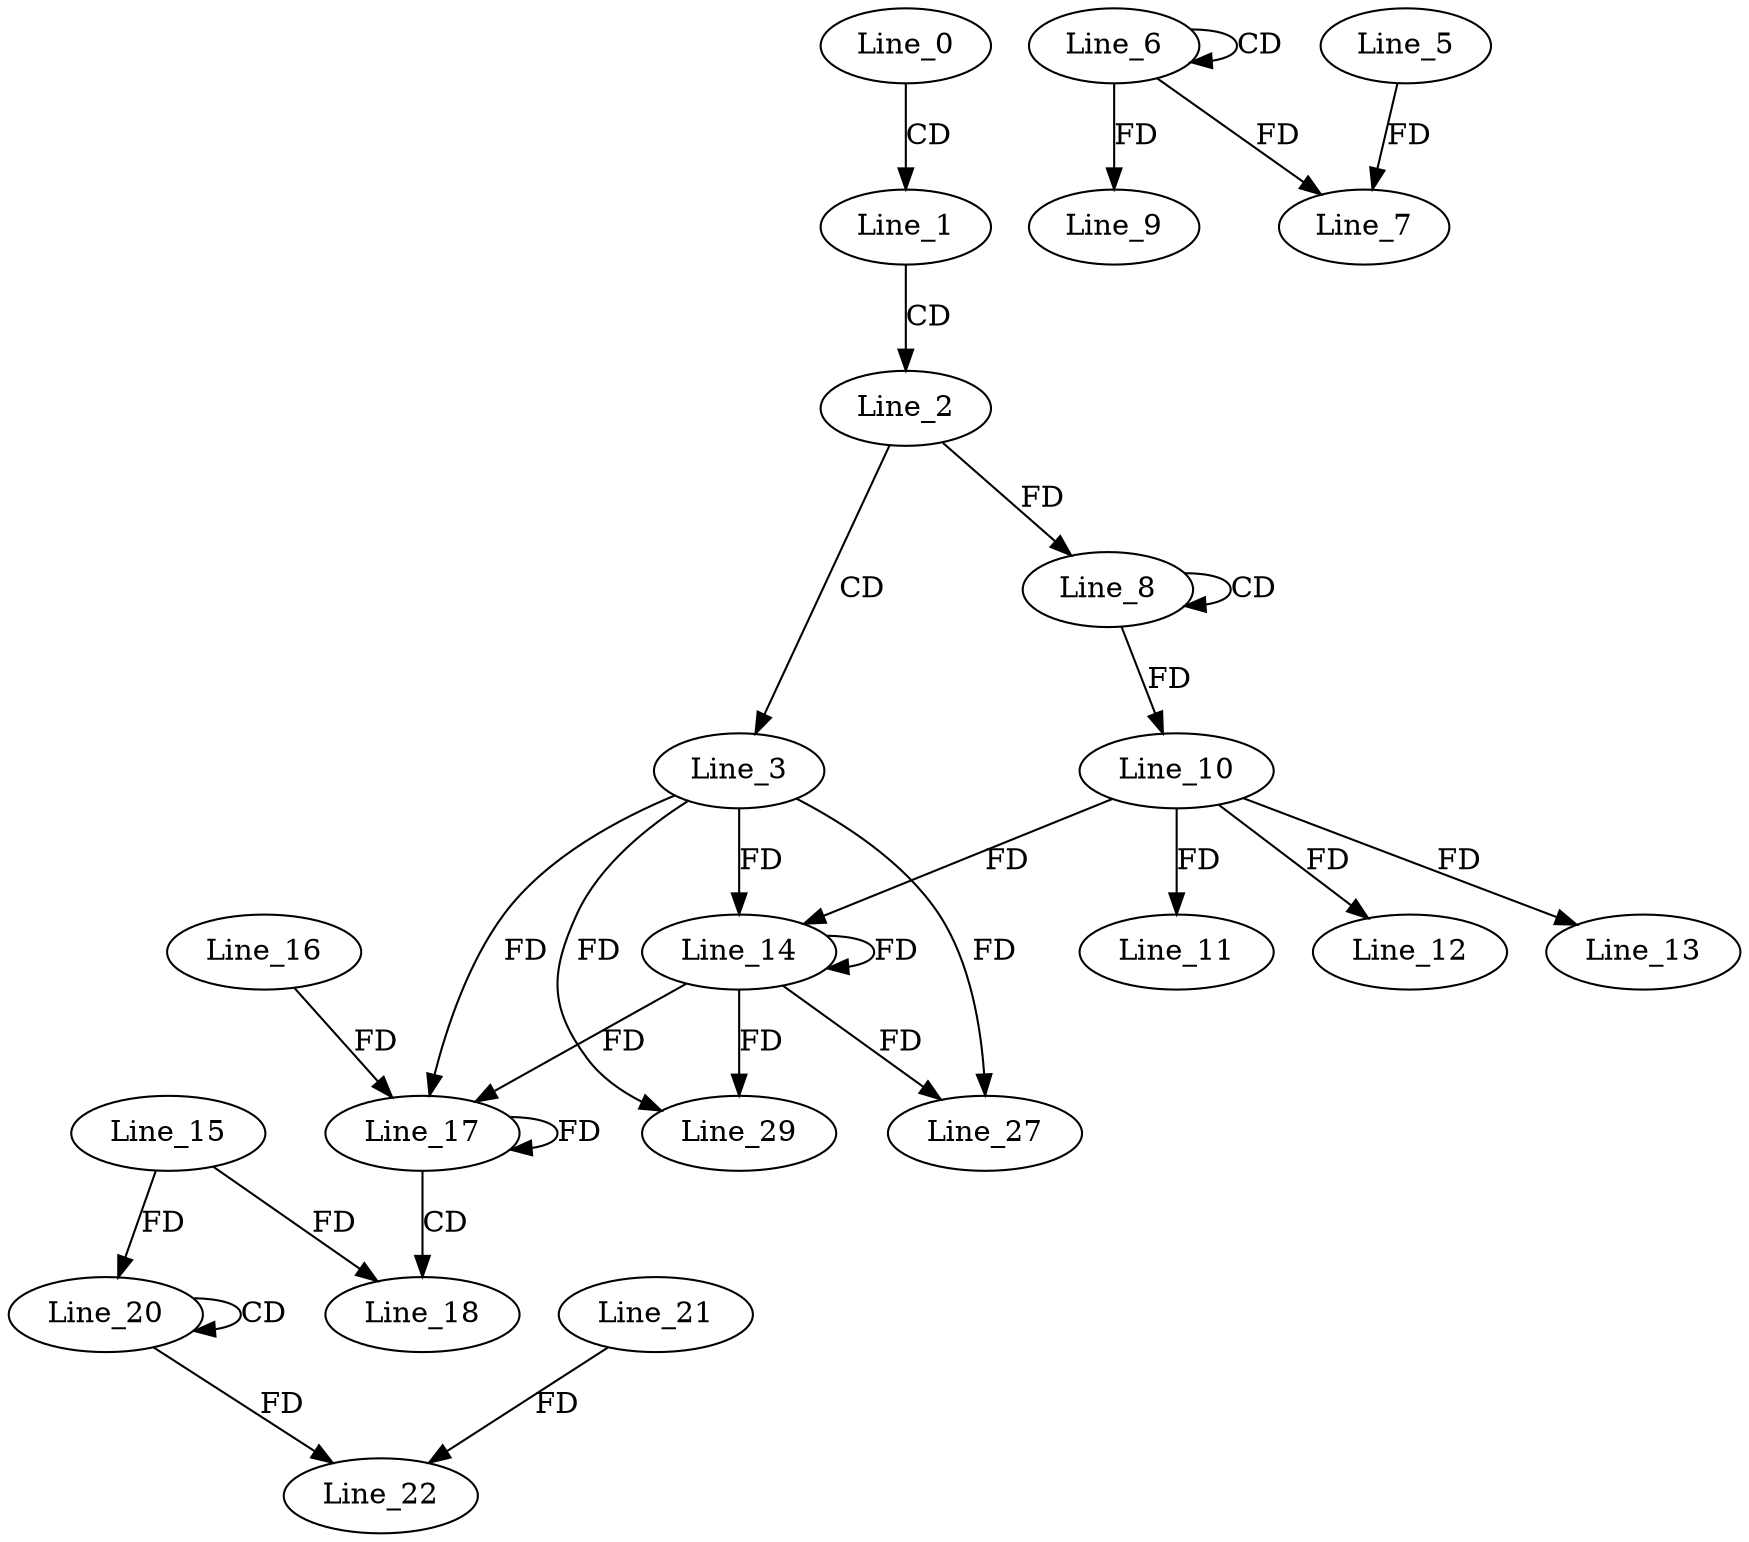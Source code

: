 digraph G {
  Line_0;
  Line_1;
  Line_2;
  Line_3;
  Line_6;
  Line_6;
  Line_7;
  Line_5;
  Line_8;
  Line_8;
  Line_9;
  Line_10;
  Line_10;
  Line_11;
  Line_12;
  Line_13;
  Line_14;
  Line_14;
  Line_17;
  Line_16;
  Line_17;
  Line_17;
  Line_18;
  Line_15;
  Line_20;
  Line_20;
  Line_20;
  Line_22;
  Line_21;
  Line_27;
  Line_29;
  Line_0 -> Line_1 [ label="CD" ];
  Line_1 -> Line_2 [ label="CD" ];
  Line_2 -> Line_3 [ label="CD" ];
  Line_6 -> Line_6 [ label="CD" ];
  Line_6 -> Line_7 [ label="FD" ];
  Line_5 -> Line_7 [ label="FD" ];
  Line_8 -> Line_8 [ label="CD" ];
  Line_2 -> Line_8 [ label="FD" ];
  Line_6 -> Line_9 [ label="FD" ];
  Line_8 -> Line_10 [ label="FD" ];
  Line_10 -> Line_11 [ label="FD" ];
  Line_10 -> Line_12 [ label="FD" ];
  Line_10 -> Line_13 [ label="FD" ];
  Line_3 -> Line_14 [ label="FD" ];
  Line_14 -> Line_14 [ label="FD" ];
  Line_10 -> Line_14 [ label="FD" ];
  Line_17 -> Line_17 [ label="FD" ];
  Line_16 -> Line_17 [ label="FD" ];
  Line_3 -> Line_17 [ label="FD" ];
  Line_14 -> Line_17 [ label="FD" ];
  Line_17 -> Line_18 [ label="CD" ];
  Line_15 -> Line_18 [ label="FD" ];
  Line_20 -> Line_20 [ label="CD" ];
  Line_15 -> Line_20 [ label="FD" ];
  Line_20 -> Line_22 [ label="FD" ];
  Line_21 -> Line_22 [ label="FD" ];
  Line_3 -> Line_27 [ label="FD" ];
  Line_14 -> Line_27 [ label="FD" ];
  Line_3 -> Line_29 [ label="FD" ];
  Line_14 -> Line_29 [ label="FD" ];
}
